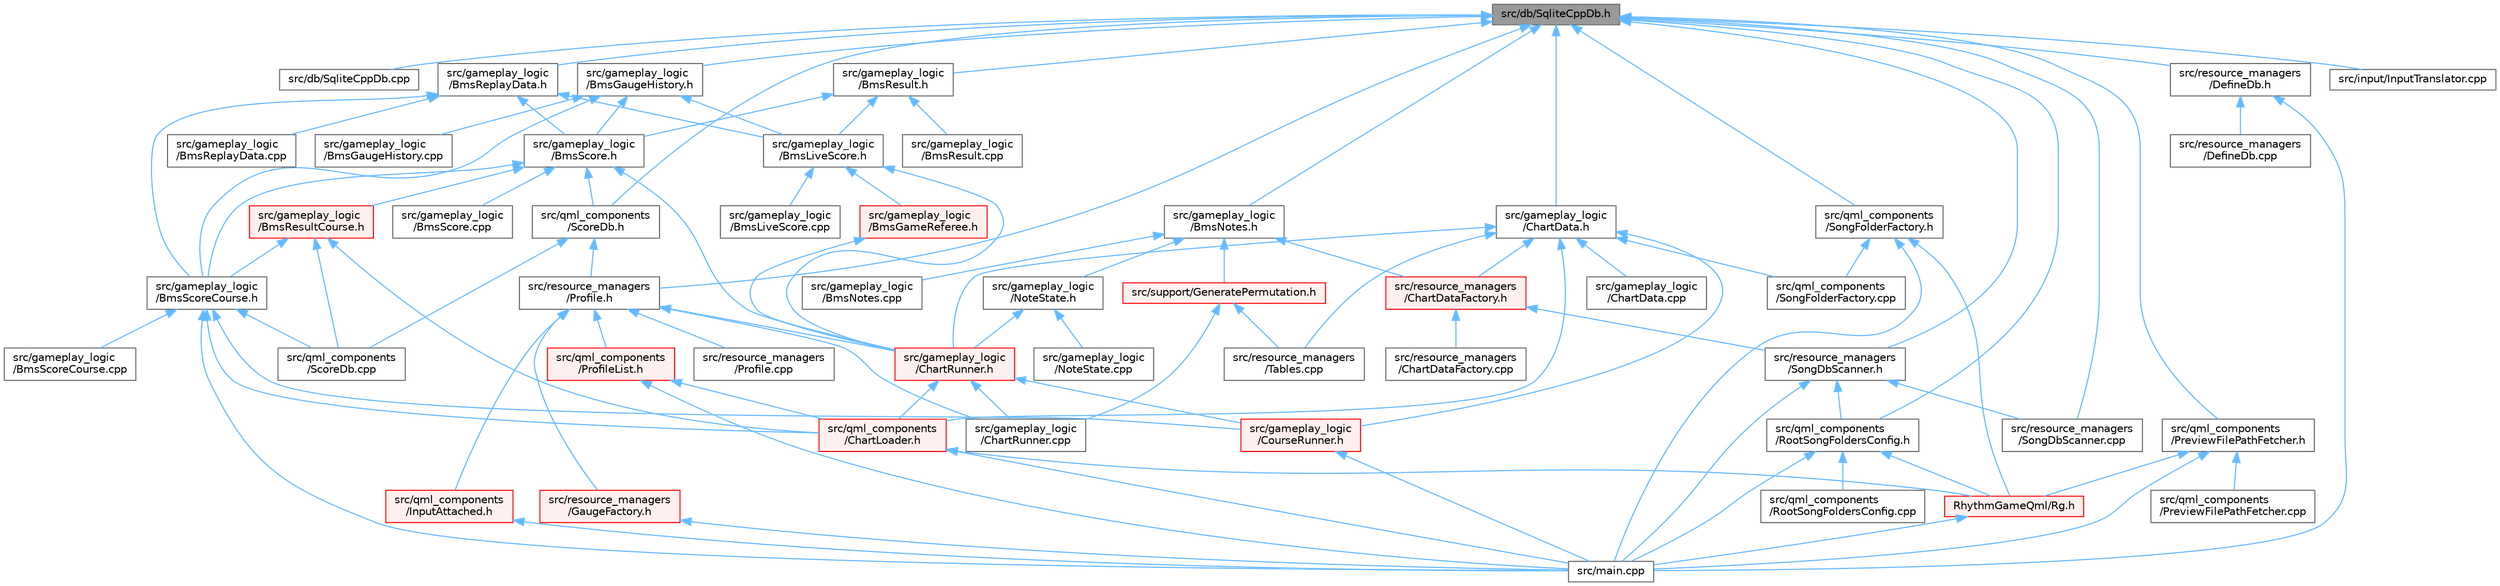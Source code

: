 digraph "src/db/SqliteCppDb.h"
{
 // LATEX_PDF_SIZE
  bgcolor="transparent";
  edge [fontname=Helvetica,fontsize=10,labelfontname=Helvetica,labelfontsize=10];
  node [fontname=Helvetica,fontsize=10,shape=box,height=0.2,width=0.4];
  Node1 [id="Node000001",label="src/db/SqliteCppDb.h",height=0.2,width=0.4,color="gray40", fillcolor="grey60", style="filled", fontcolor="black",tooltip=" "];
  Node1 -> Node2 [id="edge1_Node000001_Node000002",dir="back",color="steelblue1",style="solid",tooltip=" "];
  Node2 [id="Node000002",label="src/db/SqliteCppDb.cpp",height=0.2,width=0.4,color="grey40", fillcolor="white", style="filled",URL="$SqliteCppDb_8cpp.html",tooltip=" "];
  Node1 -> Node3 [id="edge2_Node000001_Node000003",dir="back",color="steelblue1",style="solid",tooltip=" "];
  Node3 [id="Node000003",label="src/gameplay_logic\l/BmsGaugeHistory.h",height=0.2,width=0.4,color="grey40", fillcolor="white", style="filled",URL="$BmsGaugeHistory_8h.html",tooltip=" "];
  Node3 -> Node4 [id="edge3_Node000003_Node000004",dir="back",color="steelblue1",style="solid",tooltip=" "];
  Node4 [id="Node000004",label="src/gameplay_logic\l/BmsGaugeHistory.cpp",height=0.2,width=0.4,color="grey40", fillcolor="white", style="filled",URL="$BmsGaugeHistory_8cpp.html",tooltip=" "];
  Node3 -> Node5 [id="edge4_Node000003_Node000005",dir="back",color="steelblue1",style="solid",tooltip=" "];
  Node5 [id="Node000005",label="src/gameplay_logic\l/BmsLiveScore.h",height=0.2,width=0.4,color="grey40", fillcolor="white", style="filled",URL="$BmsLiveScore_8h.html",tooltip=" "];
  Node5 -> Node6 [id="edge5_Node000005_Node000006",dir="back",color="steelblue1",style="solid",tooltip=" "];
  Node6 [id="Node000006",label="src/gameplay_logic\l/BmsGameReferee.h",height=0.2,width=0.4,color="red", fillcolor="#FFF0F0", style="filled",URL="$BmsGameReferee_8h.html",tooltip=" "];
  Node6 -> Node8 [id="edge6_Node000006_Node000008",dir="back",color="steelblue1",style="solid",tooltip=" "];
  Node8 [id="Node000008",label="src/gameplay_logic\l/ChartRunner.h",height=0.2,width=0.4,color="red", fillcolor="#FFF0F0", style="filled",URL="$ChartRunner_8h.html",tooltip=" "];
  Node8 -> Node9 [id="edge7_Node000008_Node000009",dir="back",color="steelblue1",style="solid",tooltip=" "];
  Node9 [id="Node000009",label="src/gameplay_logic\l/ChartRunner.cpp",height=0.2,width=0.4,color="grey40", fillcolor="white", style="filled",URL="$ChartRunner_8cpp.html",tooltip=" "];
  Node8 -> Node10 [id="edge8_Node000008_Node000010",dir="back",color="steelblue1",style="solid",tooltip=" "];
  Node10 [id="Node000010",label="src/gameplay_logic\l/CourseRunner.h",height=0.2,width=0.4,color="red", fillcolor="#FFF0F0", style="filled",URL="$CourseRunner_8h.html",tooltip=" "];
  Node10 -> Node12 [id="edge9_Node000010_Node000012",dir="back",color="steelblue1",style="solid",tooltip=" "];
  Node12 [id="Node000012",label="src/main.cpp",height=0.2,width=0.4,color="grey40", fillcolor="white", style="filled",URL="$main_8cpp.html",tooltip=" "];
  Node8 -> Node14 [id="edge10_Node000008_Node000014",dir="back",color="steelblue1",style="solid",tooltip=" "];
  Node14 [id="Node000014",label="src/qml_components\l/ChartLoader.h",height=0.2,width=0.4,color="red", fillcolor="#FFF0F0", style="filled",URL="$ChartLoader_8h.html",tooltip=" "];
  Node14 -> Node15 [id="edge11_Node000014_Node000015",dir="back",color="steelblue1",style="solid",tooltip=" "];
  Node15 [id="Node000015",label="RhythmGameQml/Rg.h",height=0.2,width=0.4,color="red", fillcolor="#FFF0F0", style="filled",URL="$Rg_8h.html",tooltip=" "];
  Node15 -> Node12 [id="edge12_Node000015_Node000012",dir="back",color="steelblue1",style="solid",tooltip=" "];
  Node14 -> Node12 [id="edge13_Node000014_Node000012",dir="back",color="steelblue1",style="solid",tooltip=" "];
  Node5 -> Node19 [id="edge14_Node000005_Node000019",dir="back",color="steelblue1",style="solid",tooltip=" "];
  Node19 [id="Node000019",label="src/gameplay_logic\l/BmsLiveScore.cpp",height=0.2,width=0.4,color="grey40", fillcolor="white", style="filled",URL="$BmsLiveScore_8cpp.html",tooltip=" "];
  Node5 -> Node8 [id="edge15_Node000005_Node000008",dir="back",color="steelblue1",style="solid",tooltip=" "];
  Node3 -> Node20 [id="edge16_Node000003_Node000020",dir="back",color="steelblue1",style="solid",tooltip=" "];
  Node20 [id="Node000020",label="src/gameplay_logic\l/BmsScore.h",height=0.2,width=0.4,color="grey40", fillcolor="white", style="filled",URL="$BmsScore_8h.html",tooltip=" "];
  Node20 -> Node21 [id="edge17_Node000020_Node000021",dir="back",color="steelblue1",style="solid",tooltip=" "];
  Node21 [id="Node000021",label="src/gameplay_logic\l/BmsResultCourse.h",height=0.2,width=0.4,color="red", fillcolor="#FFF0F0", style="filled",URL="$BmsResultCourse_8h.html",tooltip=" "];
  Node21 -> Node23 [id="edge18_Node000021_Node000023",dir="back",color="steelblue1",style="solid",tooltip=" "];
  Node23 [id="Node000023",label="src/gameplay_logic\l/BmsScoreCourse.h",height=0.2,width=0.4,color="grey40", fillcolor="white", style="filled",URL="$BmsScoreCourse_8h.html",tooltip=" "];
  Node23 -> Node24 [id="edge19_Node000023_Node000024",dir="back",color="steelblue1",style="solid",tooltip=" "];
  Node24 [id="Node000024",label="src/gameplay_logic\l/BmsScoreCourse.cpp",height=0.2,width=0.4,color="grey40", fillcolor="white", style="filled",URL="$BmsScoreCourse_8cpp.html",tooltip=" "];
  Node23 -> Node10 [id="edge20_Node000023_Node000010",dir="back",color="steelblue1",style="solid",tooltip=" "];
  Node23 -> Node12 [id="edge21_Node000023_Node000012",dir="back",color="steelblue1",style="solid",tooltip=" "];
  Node23 -> Node14 [id="edge22_Node000023_Node000014",dir="back",color="steelblue1",style="solid",tooltip=" "];
  Node23 -> Node25 [id="edge23_Node000023_Node000025",dir="back",color="steelblue1",style="solid",tooltip=" "];
  Node25 [id="Node000025",label="src/qml_components\l/ScoreDb.cpp",height=0.2,width=0.4,color="grey40", fillcolor="white", style="filled",URL="$ScoreDb_8cpp.html",tooltip=" "];
  Node21 -> Node14 [id="edge24_Node000021_Node000014",dir="back",color="steelblue1",style="solid",tooltip=" "];
  Node21 -> Node25 [id="edge25_Node000021_Node000025",dir="back",color="steelblue1",style="solid",tooltip=" "];
  Node20 -> Node26 [id="edge26_Node000020_Node000026",dir="back",color="steelblue1",style="solid",tooltip=" "];
  Node26 [id="Node000026",label="src/gameplay_logic\l/BmsScore.cpp",height=0.2,width=0.4,color="grey40", fillcolor="white", style="filled",URL="$BmsScore_8cpp.html",tooltip=" "];
  Node20 -> Node23 [id="edge27_Node000020_Node000023",dir="back",color="steelblue1",style="solid",tooltip=" "];
  Node20 -> Node8 [id="edge28_Node000020_Node000008",dir="back",color="steelblue1",style="solid",tooltip=" "];
  Node20 -> Node27 [id="edge29_Node000020_Node000027",dir="back",color="steelblue1",style="solid",tooltip=" "];
  Node27 [id="Node000027",label="src/qml_components\l/ScoreDb.h",height=0.2,width=0.4,color="grey40", fillcolor="white", style="filled",URL="$ScoreDb_8h.html",tooltip=" "];
  Node27 -> Node25 [id="edge30_Node000027_Node000025",dir="back",color="steelblue1",style="solid",tooltip=" "];
  Node27 -> Node28 [id="edge31_Node000027_Node000028",dir="back",color="steelblue1",style="solid",tooltip=" "];
  Node28 [id="Node000028",label="src/resource_managers\l/Profile.h",height=0.2,width=0.4,color="grey40", fillcolor="white", style="filled",URL="$Profile_8h.html",tooltip=" "];
  Node28 -> Node9 [id="edge32_Node000028_Node000009",dir="back",color="steelblue1",style="solid",tooltip=" "];
  Node28 -> Node8 [id="edge33_Node000028_Node000008",dir="back",color="steelblue1",style="solid",tooltip=" "];
  Node28 -> Node29 [id="edge34_Node000028_Node000029",dir="back",color="steelblue1",style="solid",tooltip=" "];
  Node29 [id="Node000029",label="src/qml_components\l/InputAttached.h",height=0.2,width=0.4,color="red", fillcolor="#FFF0F0", style="filled",URL="$InputAttached_8h.html",tooltip=" "];
  Node29 -> Node12 [id="edge35_Node000029_Node000012",dir="back",color="steelblue1",style="solid",tooltip=" "];
  Node28 -> Node31 [id="edge36_Node000028_Node000031",dir="back",color="steelblue1",style="solid",tooltip=" "];
  Node31 [id="Node000031",label="src/qml_components\l/ProfileList.h",height=0.2,width=0.4,color="red", fillcolor="#FFF0F0", style="filled",URL="$ProfileList_8h.html",tooltip=" "];
  Node31 -> Node12 [id="edge37_Node000031_Node000012",dir="back",color="steelblue1",style="solid",tooltip=" "];
  Node31 -> Node14 [id="edge38_Node000031_Node000014",dir="back",color="steelblue1",style="solid",tooltip=" "];
  Node28 -> Node34 [id="edge39_Node000028_Node000034",dir="back",color="steelblue1",style="solid",tooltip=" "];
  Node34 [id="Node000034",label="src/resource_managers\l/GaugeFactory.h",height=0.2,width=0.4,color="red", fillcolor="#FFF0F0", style="filled",URL="$GaugeFactory_8h.html",tooltip=" "];
  Node34 -> Node12 [id="edge40_Node000034_Node000012",dir="back",color="steelblue1",style="solid",tooltip=" "];
  Node28 -> Node36 [id="edge41_Node000028_Node000036",dir="back",color="steelblue1",style="solid",tooltip=" "];
  Node36 [id="Node000036",label="src/resource_managers\l/Profile.cpp",height=0.2,width=0.4,color="grey40", fillcolor="white", style="filled",URL="$Profile_8cpp.html",tooltip=" "];
  Node3 -> Node23 [id="edge42_Node000003_Node000023",dir="back",color="steelblue1",style="solid",tooltip=" "];
  Node1 -> Node37 [id="edge43_Node000001_Node000037",dir="back",color="steelblue1",style="solid",tooltip=" "];
  Node37 [id="Node000037",label="src/gameplay_logic\l/BmsNotes.h",height=0.2,width=0.4,color="grey40", fillcolor="white", style="filled",URL="$BmsNotes_8h.html",tooltip=" "];
  Node37 -> Node38 [id="edge44_Node000037_Node000038",dir="back",color="steelblue1",style="solid",tooltip=" "];
  Node38 [id="Node000038",label="src/gameplay_logic\l/BmsNotes.cpp",height=0.2,width=0.4,color="grey40", fillcolor="white", style="filled",URL="$BmsNotes_8cpp.html",tooltip=" "];
  Node37 -> Node39 [id="edge45_Node000037_Node000039",dir="back",color="steelblue1",style="solid",tooltip=" "];
  Node39 [id="Node000039",label="src/gameplay_logic\l/NoteState.h",height=0.2,width=0.4,color="grey40", fillcolor="white", style="filled",URL="$NoteState_8h.html",tooltip=" "];
  Node39 -> Node8 [id="edge46_Node000039_Node000008",dir="back",color="steelblue1",style="solid",tooltip=" "];
  Node39 -> Node40 [id="edge47_Node000039_Node000040",dir="back",color="steelblue1",style="solid",tooltip=" "];
  Node40 [id="Node000040",label="src/gameplay_logic\l/NoteState.cpp",height=0.2,width=0.4,color="grey40", fillcolor="white", style="filled",URL="$NoteState_8cpp.html",tooltip=" "];
  Node37 -> Node41 [id="edge48_Node000037_Node000041",dir="back",color="steelblue1",style="solid",tooltip=" "];
  Node41 [id="Node000041",label="src/resource_managers\l/ChartDataFactory.h",height=0.2,width=0.4,color="red", fillcolor="#FFF0F0", style="filled",URL="$ChartDataFactory_8h.html",tooltip=" "];
  Node41 -> Node42 [id="edge49_Node000041_Node000042",dir="back",color="steelblue1",style="solid",tooltip=" "];
  Node42 [id="Node000042",label="src/resource_managers\l/ChartDataFactory.cpp",height=0.2,width=0.4,color="grey40", fillcolor="white", style="filled",URL="$ChartDataFactory_8cpp.html",tooltip=" "];
  Node41 -> Node43 [id="edge50_Node000041_Node000043",dir="back",color="steelblue1",style="solid",tooltip=" "];
  Node43 [id="Node000043",label="src/resource_managers\l/SongDbScanner.h",height=0.2,width=0.4,color="grey40", fillcolor="white", style="filled",URL="$SongDbScanner_8h.html",tooltip=" "];
  Node43 -> Node12 [id="edge51_Node000043_Node000012",dir="back",color="steelblue1",style="solid",tooltip=" "];
  Node43 -> Node44 [id="edge52_Node000043_Node000044",dir="back",color="steelblue1",style="solid",tooltip=" "];
  Node44 [id="Node000044",label="src/qml_components\l/RootSongFoldersConfig.h",height=0.2,width=0.4,color="grey40", fillcolor="white", style="filled",URL="$RootSongFoldersConfig_8h.html",tooltip=" "];
  Node44 -> Node15 [id="edge53_Node000044_Node000015",dir="back",color="steelblue1",style="solid",tooltip=" "];
  Node44 -> Node12 [id="edge54_Node000044_Node000012",dir="back",color="steelblue1",style="solid",tooltip=" "];
  Node44 -> Node45 [id="edge55_Node000044_Node000045",dir="back",color="steelblue1",style="solid",tooltip=" "];
  Node45 [id="Node000045",label="src/qml_components\l/RootSongFoldersConfig.cpp",height=0.2,width=0.4,color="grey40", fillcolor="white", style="filled",URL="$RootSongFoldersConfig_8cpp.html",tooltip=" "];
  Node43 -> Node46 [id="edge56_Node000043_Node000046",dir="back",color="steelblue1",style="solid",tooltip=" "];
  Node46 [id="Node000046",label="src/resource_managers\l/SongDbScanner.cpp",height=0.2,width=0.4,color="grey40", fillcolor="white", style="filled",URL="$SongDbScanner_8cpp.html",tooltip=" "];
  Node37 -> Node47 [id="edge57_Node000037_Node000047",dir="back",color="steelblue1",style="solid",tooltip=" "];
  Node47 [id="Node000047",label="src/support/GeneratePermutation.h",height=0.2,width=0.4,color="red", fillcolor="#FFF0F0", style="filled",URL="$GeneratePermutation_8h.html",tooltip=" "];
  Node47 -> Node9 [id="edge58_Node000047_Node000009",dir="back",color="steelblue1",style="solid",tooltip=" "];
  Node47 -> Node48 [id="edge59_Node000047_Node000048",dir="back",color="steelblue1",style="solid",tooltip=" "];
  Node48 [id="Node000048",label="src/resource_managers\l/Tables.cpp",height=0.2,width=0.4,color="grey40", fillcolor="white", style="filled",URL="$Tables_8cpp.html",tooltip=" "];
  Node1 -> Node50 [id="edge60_Node000001_Node000050",dir="back",color="steelblue1",style="solid",tooltip=" "];
  Node50 [id="Node000050",label="src/gameplay_logic\l/BmsReplayData.h",height=0.2,width=0.4,color="grey40", fillcolor="white", style="filled",URL="$BmsReplayData_8h.html",tooltip=" "];
  Node50 -> Node5 [id="edge61_Node000050_Node000005",dir="back",color="steelblue1",style="solid",tooltip=" "];
  Node50 -> Node51 [id="edge62_Node000050_Node000051",dir="back",color="steelblue1",style="solid",tooltip=" "];
  Node51 [id="Node000051",label="src/gameplay_logic\l/BmsReplayData.cpp",height=0.2,width=0.4,color="grey40", fillcolor="white", style="filled",URL="$BmsReplayData_8cpp.html",tooltip=" "];
  Node50 -> Node20 [id="edge63_Node000050_Node000020",dir="back",color="steelblue1",style="solid",tooltip=" "];
  Node50 -> Node23 [id="edge64_Node000050_Node000023",dir="back",color="steelblue1",style="solid",tooltip=" "];
  Node1 -> Node52 [id="edge65_Node000001_Node000052",dir="back",color="steelblue1",style="solid",tooltip=" "];
  Node52 [id="Node000052",label="src/gameplay_logic\l/BmsResult.h",height=0.2,width=0.4,color="grey40", fillcolor="white", style="filled",URL="$BmsResult_8h.html",tooltip=" "];
  Node52 -> Node5 [id="edge66_Node000052_Node000005",dir="back",color="steelblue1",style="solid",tooltip=" "];
  Node52 -> Node53 [id="edge67_Node000052_Node000053",dir="back",color="steelblue1",style="solid",tooltip=" "];
  Node53 [id="Node000053",label="src/gameplay_logic\l/BmsResult.cpp",height=0.2,width=0.4,color="grey40", fillcolor="white", style="filled",URL="$BmsResult_8cpp.html",tooltip=" "];
  Node52 -> Node20 [id="edge68_Node000052_Node000020",dir="back",color="steelblue1",style="solid",tooltip=" "];
  Node1 -> Node54 [id="edge69_Node000001_Node000054",dir="back",color="steelblue1",style="solid",tooltip=" "];
  Node54 [id="Node000054",label="src/gameplay_logic\l/ChartData.h",height=0.2,width=0.4,color="grey40", fillcolor="white", style="filled",URL="$ChartData_8h.html",tooltip=" "];
  Node54 -> Node55 [id="edge70_Node000054_Node000055",dir="back",color="steelblue1",style="solid",tooltip=" "];
  Node55 [id="Node000055",label="src/gameplay_logic\l/ChartData.cpp",height=0.2,width=0.4,color="grey40", fillcolor="white", style="filled",URL="$ChartData_8cpp.html",tooltip=" "];
  Node54 -> Node8 [id="edge71_Node000054_Node000008",dir="back",color="steelblue1",style="solid",tooltip=" "];
  Node54 -> Node10 [id="edge72_Node000054_Node000010",dir="back",color="steelblue1",style="solid",tooltip=" "];
  Node54 -> Node14 [id="edge73_Node000054_Node000014",dir="back",color="steelblue1",style="solid",tooltip=" "];
  Node54 -> Node56 [id="edge74_Node000054_Node000056",dir="back",color="steelblue1",style="solid",tooltip=" "];
  Node56 [id="Node000056",label="src/qml_components\l/SongFolderFactory.cpp",height=0.2,width=0.4,color="grey40", fillcolor="white", style="filled",URL="$SongFolderFactory_8cpp.html",tooltip=" "];
  Node54 -> Node41 [id="edge75_Node000054_Node000041",dir="back",color="steelblue1",style="solid",tooltip=" "];
  Node54 -> Node48 [id="edge76_Node000054_Node000048",dir="back",color="steelblue1",style="solid",tooltip=" "];
  Node1 -> Node57 [id="edge77_Node000001_Node000057",dir="back",color="steelblue1",style="solid",tooltip=" "];
  Node57 [id="Node000057",label="src/input/InputTranslator.cpp",height=0.2,width=0.4,color="grey40", fillcolor="white", style="filled",URL="$InputTranslator_8cpp.html",tooltip=" "];
  Node1 -> Node58 [id="edge78_Node000001_Node000058",dir="back",color="steelblue1",style="solid",tooltip=" "];
  Node58 [id="Node000058",label="src/qml_components\l/PreviewFilePathFetcher.h",height=0.2,width=0.4,color="grey40", fillcolor="white", style="filled",URL="$PreviewFilePathFetcher_8h.html",tooltip=" "];
  Node58 -> Node15 [id="edge79_Node000058_Node000015",dir="back",color="steelblue1",style="solid",tooltip=" "];
  Node58 -> Node12 [id="edge80_Node000058_Node000012",dir="back",color="steelblue1",style="solid",tooltip=" "];
  Node58 -> Node59 [id="edge81_Node000058_Node000059",dir="back",color="steelblue1",style="solid",tooltip=" "];
  Node59 [id="Node000059",label="src/qml_components\l/PreviewFilePathFetcher.cpp",height=0.2,width=0.4,color="grey40", fillcolor="white", style="filled",URL="$PreviewFilePathFetcher_8cpp.html",tooltip=" "];
  Node1 -> Node44 [id="edge82_Node000001_Node000044",dir="back",color="steelblue1",style="solid",tooltip=" "];
  Node1 -> Node27 [id="edge83_Node000001_Node000027",dir="back",color="steelblue1",style="solid",tooltip=" "];
  Node1 -> Node60 [id="edge84_Node000001_Node000060",dir="back",color="steelblue1",style="solid",tooltip=" "];
  Node60 [id="Node000060",label="src/qml_components\l/SongFolderFactory.h",height=0.2,width=0.4,color="grey40", fillcolor="white", style="filled",URL="$SongFolderFactory_8h.html",tooltip=" "];
  Node60 -> Node15 [id="edge85_Node000060_Node000015",dir="back",color="steelblue1",style="solid",tooltip=" "];
  Node60 -> Node12 [id="edge86_Node000060_Node000012",dir="back",color="steelblue1",style="solid",tooltip=" "];
  Node60 -> Node56 [id="edge87_Node000060_Node000056",dir="back",color="steelblue1",style="solid",tooltip=" "];
  Node1 -> Node61 [id="edge88_Node000001_Node000061",dir="back",color="steelblue1",style="solid",tooltip=" "];
  Node61 [id="Node000061",label="src/resource_managers\l/DefineDb.h",height=0.2,width=0.4,color="grey40", fillcolor="white", style="filled",URL="$DefineDb_8h.html",tooltip=" "];
  Node61 -> Node12 [id="edge89_Node000061_Node000012",dir="back",color="steelblue1",style="solid",tooltip=" "];
  Node61 -> Node62 [id="edge90_Node000061_Node000062",dir="back",color="steelblue1",style="solid",tooltip=" "];
  Node62 [id="Node000062",label="src/resource_managers\l/DefineDb.cpp",height=0.2,width=0.4,color="grey40", fillcolor="white", style="filled",URL="$DefineDb_8cpp.html",tooltip=" "];
  Node1 -> Node28 [id="edge91_Node000001_Node000028",dir="back",color="steelblue1",style="solid",tooltip=" "];
  Node1 -> Node46 [id="edge92_Node000001_Node000046",dir="back",color="steelblue1",style="solid",tooltip=" "];
  Node1 -> Node43 [id="edge93_Node000001_Node000043",dir="back",color="steelblue1",style="solid",tooltip=" "];
}

